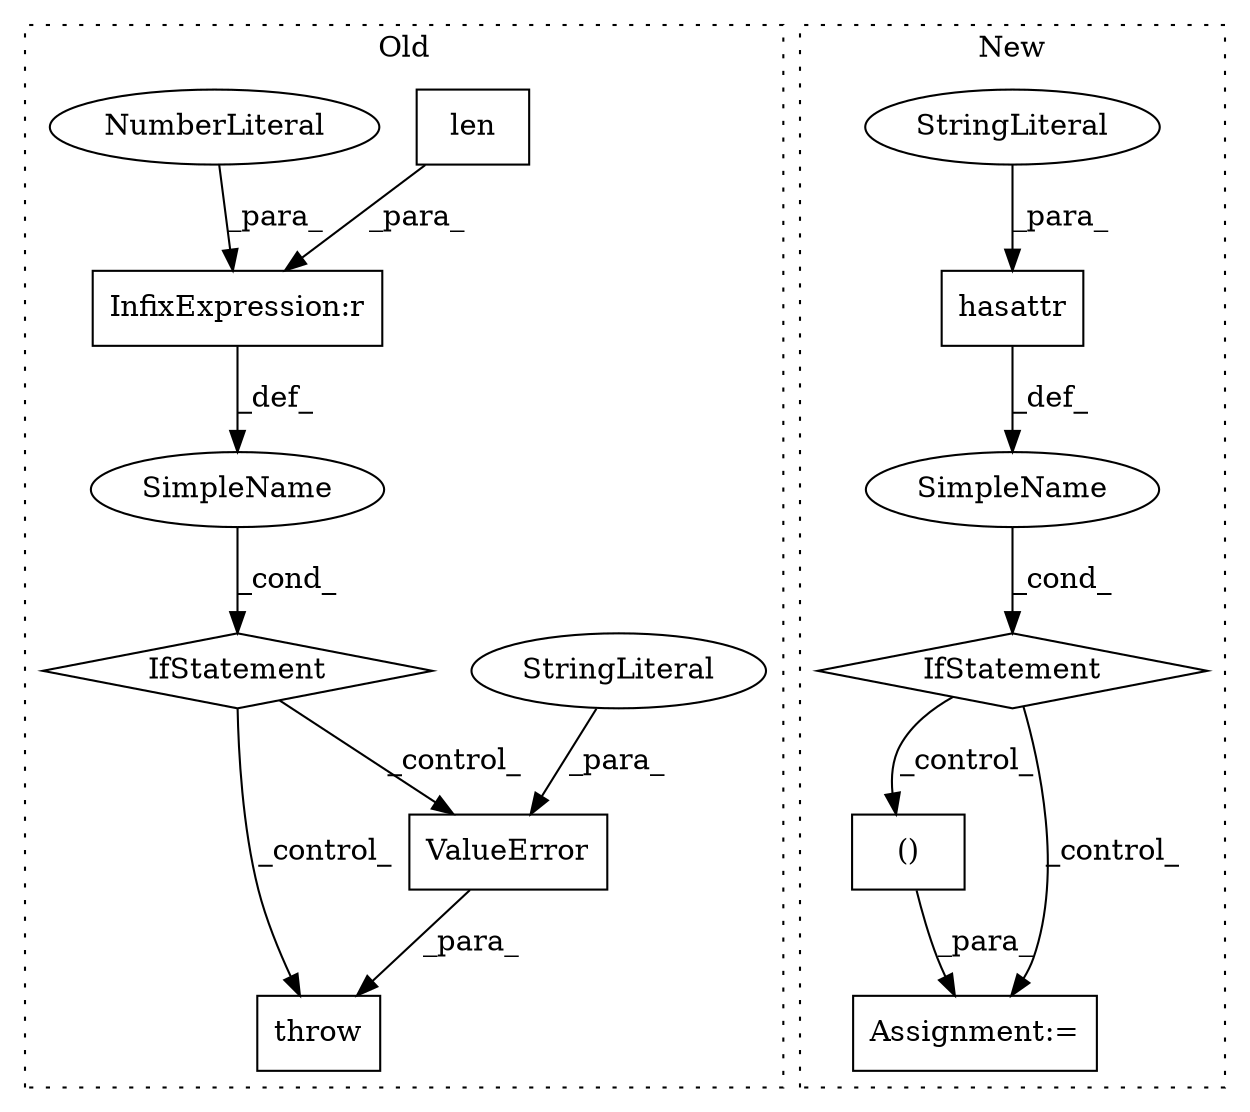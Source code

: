 digraph G {
subgraph cluster0 {
1 [label="ValueError" a="32" s="46422,46477" l="11,1" shape="box"];
3 [label="SimpleName" a="42" s="" l="" shape="ellipse"];
4 [label="throw" a="53" s="46416" l="6" shape="box"];
6 [label="StringLiteral" a="45" s="46433" l="44" shape="ellipse"];
7 [label="IfStatement" a="25" s="46262,46292" l="4,2" shape="diamond"];
10 [label="len" a="32" s="46266,46286" l="4,1" shape="box"];
12 [label="InfixExpression:r" a="27" s="46287" l="4" shape="box"];
13 [label="NumberLiteral" a="34" s="46291" l="1" shape="ellipse"];
label = "Old";
style="dotted";
}
subgraph cluster1 {
2 [label="hasattr" a="32" s="33799,33825" l="8,1" shape="box"];
5 [label="StringLiteral" a="45" s="33816" l="9" shape="ellipse"];
8 [label="IfStatement" a="25" s="33795,33826" l="4,2" shape="diamond"];
9 [label="()" a="106" s="34192" l="65" shape="box"];
11 [label="SimpleName" a="42" s="" l="" shape="ellipse"];
14 [label="Assignment:=" a="7" s="34184" l="8" shape="box"];
label = "New";
style="dotted";
}
1 -> 4 [label="_para_"];
2 -> 11 [label="_def_"];
3 -> 7 [label="_cond_"];
5 -> 2 [label="_para_"];
6 -> 1 [label="_para_"];
7 -> 4 [label="_control_"];
7 -> 1 [label="_control_"];
8 -> 9 [label="_control_"];
8 -> 14 [label="_control_"];
9 -> 14 [label="_para_"];
10 -> 12 [label="_para_"];
11 -> 8 [label="_cond_"];
12 -> 3 [label="_def_"];
13 -> 12 [label="_para_"];
}